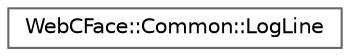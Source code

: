 digraph "Graphical Class Hierarchy"
{
 // LATEX_PDF_SIZE
  bgcolor="transparent";
  edge [fontname=Helvetica,fontsize=10,labelfontname=Helvetica,labelfontsize=10];
  node [fontname=Helvetica,fontsize=10,shape=box,height=0.2,width=0.4];
  rankdir="LR";
  Node0 [id="Node000000",label="WebCFace::Common::LogLine",height=0.2,width=0.4,color="grey40", fillcolor="white", style="filled",URL="$structWebCFace_1_1Common_1_1LogLine.html",tooltip=" "];
}
